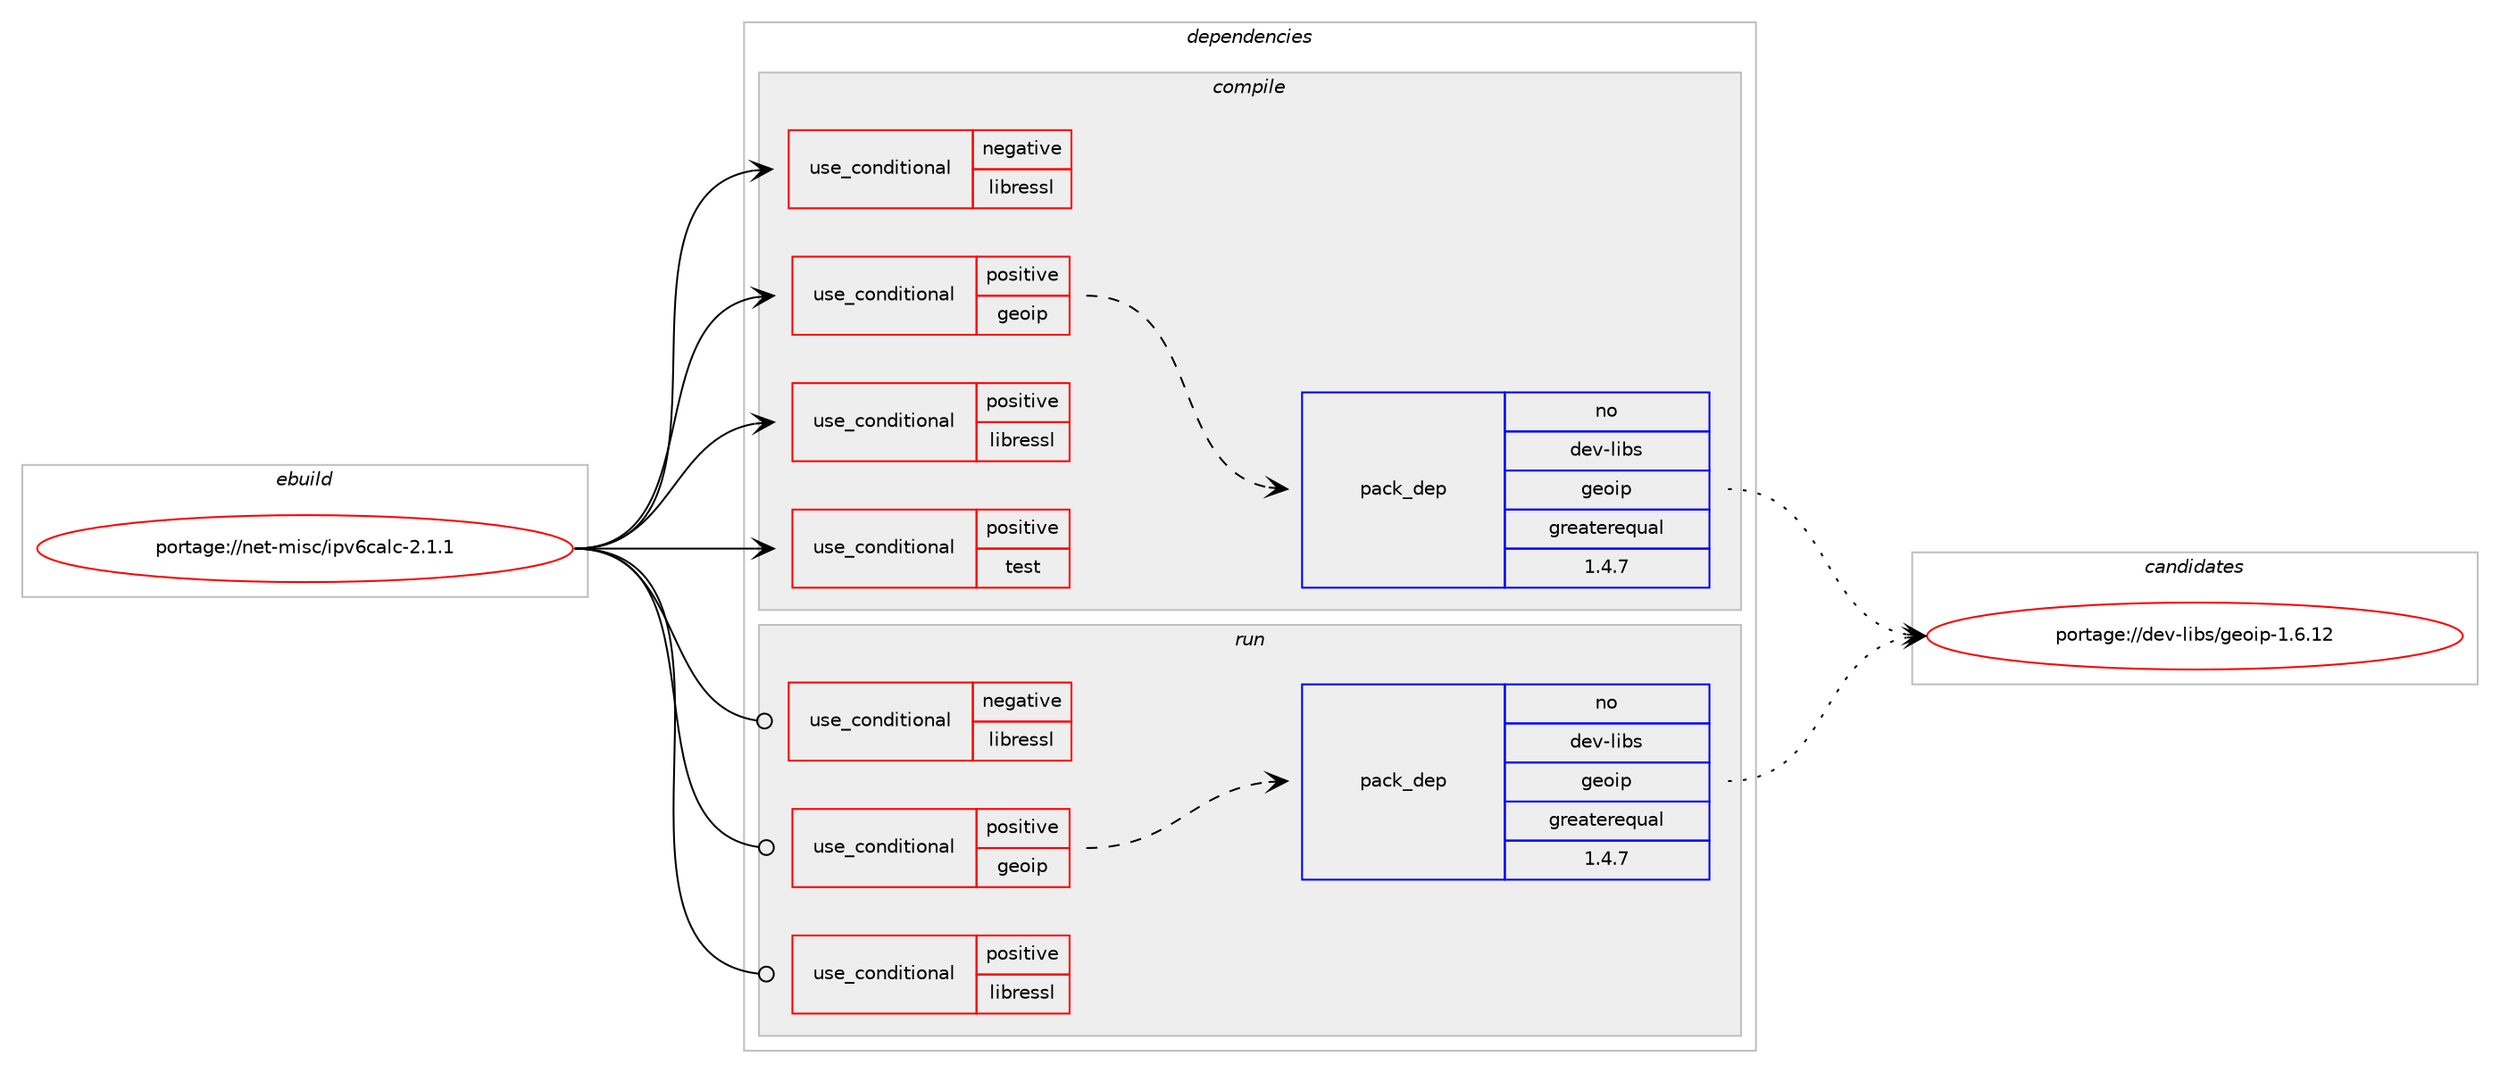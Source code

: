 digraph prolog {

# *************
# Graph options
# *************

newrank=true;
concentrate=true;
compound=true;
graph [rankdir=LR,fontname=Helvetica,fontsize=10,ranksep=1.5];#, ranksep=2.5, nodesep=0.2];
edge  [arrowhead=vee];
node  [fontname=Helvetica,fontsize=10];

# **********
# The ebuild
# **********

subgraph cluster_leftcol {
color=gray;
rank=same;
label=<<i>ebuild</i>>;
id [label="portage://net-misc/ipv6calc-2.1.1", color=red, width=4, href="../net-misc/ipv6calc-2.1.1.svg"];
}

# ****************
# The dependencies
# ****************

subgraph cluster_midcol {
color=gray;
label=<<i>dependencies</i>>;
subgraph cluster_compile {
fillcolor="#eeeeee";
style=filled;
label=<<i>compile</i>>;
subgraph cond717 {
dependency1227 [label=<<TABLE BORDER="0" CELLBORDER="1" CELLSPACING="0" CELLPADDING="4"><TR><TD ROWSPAN="3" CELLPADDING="10">use_conditional</TD></TR><TR><TD>negative</TD></TR><TR><TD>libressl</TD></TR></TABLE>>, shape=none, color=red];
# *** BEGIN UNKNOWN DEPENDENCY TYPE (TODO) ***
# dependency1227 -> package_dependency(portage://net-misc/ipv6calc-2.1.1,install,no,dev-libs,openssl,none,[,,],any_same_slot,[])
# *** END UNKNOWN DEPENDENCY TYPE (TODO) ***

}
id:e -> dependency1227:w [weight=20,style="solid",arrowhead="vee"];
subgraph cond718 {
dependency1228 [label=<<TABLE BORDER="0" CELLBORDER="1" CELLSPACING="0" CELLPADDING="4"><TR><TD ROWSPAN="3" CELLPADDING="10">use_conditional</TD></TR><TR><TD>positive</TD></TR><TR><TD>geoip</TD></TR></TABLE>>, shape=none, color=red];
subgraph pack501 {
dependency1229 [label=<<TABLE BORDER="0" CELLBORDER="1" CELLSPACING="0" CELLPADDING="4" WIDTH="220"><TR><TD ROWSPAN="6" CELLPADDING="30">pack_dep</TD></TR><TR><TD WIDTH="110">no</TD></TR><TR><TD>dev-libs</TD></TR><TR><TD>geoip</TD></TR><TR><TD>greaterequal</TD></TR><TR><TD>1.4.7</TD></TR></TABLE>>, shape=none, color=blue];
}
dependency1228:e -> dependency1229:w [weight=20,style="dashed",arrowhead="vee"];
}
id:e -> dependency1228:w [weight=20,style="solid",arrowhead="vee"];
subgraph cond719 {
dependency1230 [label=<<TABLE BORDER="0" CELLBORDER="1" CELLSPACING="0" CELLPADDING="4"><TR><TD ROWSPAN="3" CELLPADDING="10">use_conditional</TD></TR><TR><TD>positive</TD></TR><TR><TD>libressl</TD></TR></TABLE>>, shape=none, color=red];
# *** BEGIN UNKNOWN DEPENDENCY TYPE (TODO) ***
# dependency1230 -> package_dependency(portage://net-misc/ipv6calc-2.1.1,install,no,dev-libs,libressl,none,[,,],any_same_slot,[])
# *** END UNKNOWN DEPENDENCY TYPE (TODO) ***

}
id:e -> dependency1230:w [weight=20,style="solid",arrowhead="vee"];
subgraph cond720 {
dependency1231 [label=<<TABLE BORDER="0" CELLBORDER="1" CELLSPACING="0" CELLPADDING="4"><TR><TD ROWSPAN="3" CELLPADDING="10">use_conditional</TD></TR><TR><TD>positive</TD></TR><TR><TD>test</TD></TR></TABLE>>, shape=none, color=red];
# *** BEGIN UNKNOWN DEPENDENCY TYPE (TODO) ***
# dependency1231 -> package_dependency(portage://net-misc/ipv6calc-2.1.1,install,no,dev-perl,Digest-SHA1,none,[,,],[],[])
# *** END UNKNOWN DEPENDENCY TYPE (TODO) ***

}
id:e -> dependency1231:w [weight=20,style="solid",arrowhead="vee"];
}
subgraph cluster_compileandrun {
fillcolor="#eeeeee";
style=filled;
label=<<i>compile and run</i>>;
}
subgraph cluster_run {
fillcolor="#eeeeee";
style=filled;
label=<<i>run</i>>;
subgraph cond721 {
dependency1232 [label=<<TABLE BORDER="0" CELLBORDER="1" CELLSPACING="0" CELLPADDING="4"><TR><TD ROWSPAN="3" CELLPADDING="10">use_conditional</TD></TR><TR><TD>negative</TD></TR><TR><TD>libressl</TD></TR></TABLE>>, shape=none, color=red];
# *** BEGIN UNKNOWN DEPENDENCY TYPE (TODO) ***
# dependency1232 -> package_dependency(portage://net-misc/ipv6calc-2.1.1,run,no,dev-libs,openssl,none,[,,],any_same_slot,[])
# *** END UNKNOWN DEPENDENCY TYPE (TODO) ***

}
id:e -> dependency1232:w [weight=20,style="solid",arrowhead="odot"];
subgraph cond722 {
dependency1233 [label=<<TABLE BORDER="0" CELLBORDER="1" CELLSPACING="0" CELLPADDING="4"><TR><TD ROWSPAN="3" CELLPADDING="10">use_conditional</TD></TR><TR><TD>positive</TD></TR><TR><TD>geoip</TD></TR></TABLE>>, shape=none, color=red];
subgraph pack502 {
dependency1234 [label=<<TABLE BORDER="0" CELLBORDER="1" CELLSPACING="0" CELLPADDING="4" WIDTH="220"><TR><TD ROWSPAN="6" CELLPADDING="30">pack_dep</TD></TR><TR><TD WIDTH="110">no</TD></TR><TR><TD>dev-libs</TD></TR><TR><TD>geoip</TD></TR><TR><TD>greaterequal</TD></TR><TR><TD>1.4.7</TD></TR></TABLE>>, shape=none, color=blue];
}
dependency1233:e -> dependency1234:w [weight=20,style="dashed",arrowhead="vee"];
}
id:e -> dependency1233:w [weight=20,style="solid",arrowhead="odot"];
subgraph cond723 {
dependency1235 [label=<<TABLE BORDER="0" CELLBORDER="1" CELLSPACING="0" CELLPADDING="4"><TR><TD ROWSPAN="3" CELLPADDING="10">use_conditional</TD></TR><TR><TD>positive</TD></TR><TR><TD>libressl</TD></TR></TABLE>>, shape=none, color=red];
# *** BEGIN UNKNOWN DEPENDENCY TYPE (TODO) ***
# dependency1235 -> package_dependency(portage://net-misc/ipv6calc-2.1.1,run,no,dev-libs,libressl,none,[,,],any_same_slot,[])
# *** END UNKNOWN DEPENDENCY TYPE (TODO) ***

}
id:e -> dependency1235:w [weight=20,style="solid",arrowhead="odot"];
}
}

# **************
# The candidates
# **************

subgraph cluster_choices {
rank=same;
color=gray;
label=<<i>candidates</i>>;

subgraph choice501 {
color=black;
nodesep=1;
choice10010111845108105981154710310111110511245494654464950 [label="portage://dev-libs/geoip-1.6.12", color=red, width=4,href="../dev-libs/geoip-1.6.12.svg"];
dependency1229:e -> choice10010111845108105981154710310111110511245494654464950:w [style=dotted,weight="100"];
}
subgraph choice502 {
color=black;
nodesep=1;
choice10010111845108105981154710310111110511245494654464950 [label="portage://dev-libs/geoip-1.6.12", color=red, width=4,href="../dev-libs/geoip-1.6.12.svg"];
dependency1234:e -> choice10010111845108105981154710310111110511245494654464950:w [style=dotted,weight="100"];
}
}

}
